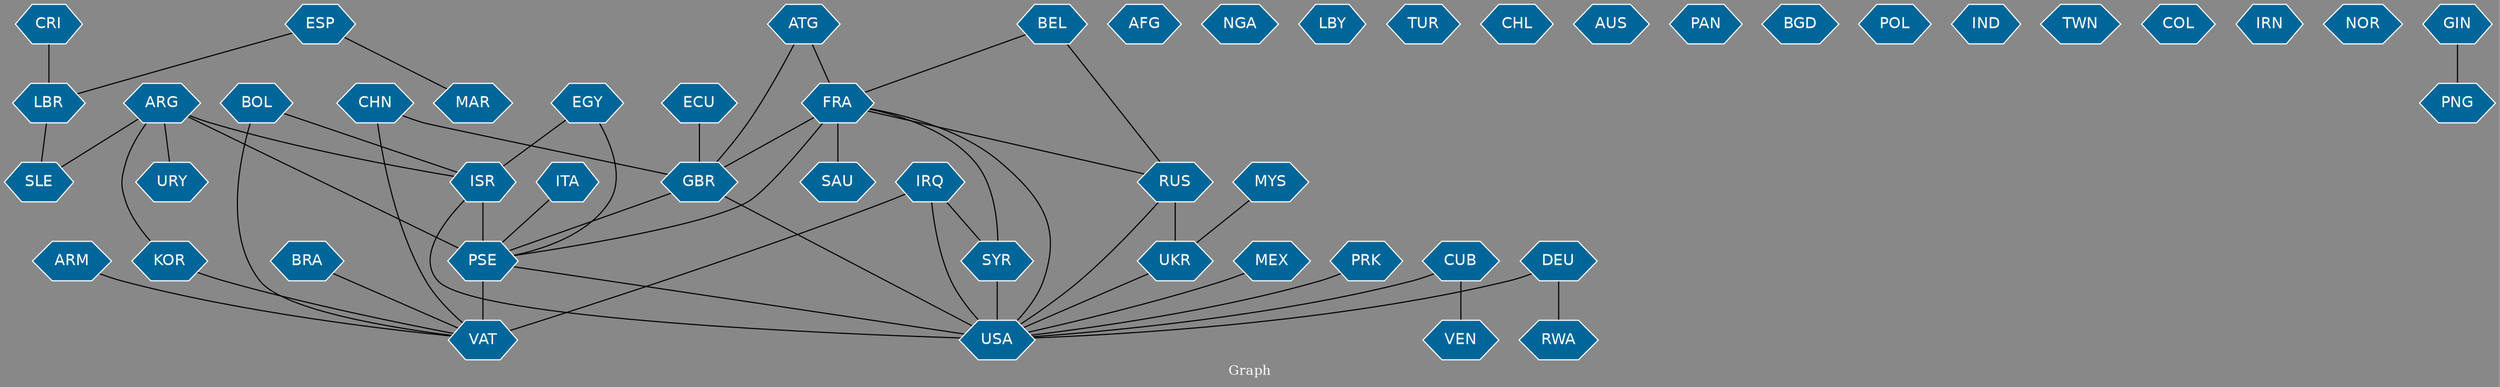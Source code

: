 // Countries together in item graph
graph {
	graph [bgcolor="#888888" fontcolor=white fontsize=12 label="Graph" outputorder=edgesfirst overlap=prism]
	node [color=white fillcolor="#006699" fontcolor=white fontname=Helvetica shape=hexagon style=filled]
	edge [arrowhead=open color=black fontcolor=white fontname=Courier fontsize=12]
		RUS [label=RUS]
		USA [label=USA]
		AFG [label=AFG]
		SYR [label=SYR]
		GBR [label=GBR]
		PSE [label=PSE]
		ISR [label=ISR]
		KOR [label=KOR]
		VAT [label=VAT]
		FRA [label=FRA]
		BRA [label=BRA]
		IRQ [label=IRQ]
		VEN [label=VEN]
		ECU [label=ECU]
		LBR [label=LBR]
		URY [label=URY]
		SLE [label=SLE]
		CUB [label=CUB]
		CHN [label=CHN]
		UKR [label=UKR]
		BOL [label=BOL]
		DEU [label=DEU]
		NGA [label=NGA]
		EGY [label=EGY]
		LBY [label=LBY]
		TUR [label=TUR]
		ITA [label=ITA]
		ARG [label=ARG]
		ESP [label=ESP]
		CRI [label=CRI]
		CHL [label=CHL]
		MEX [label=MEX]
		PRK [label=PRK]
		AUS [label=AUS]
		PAN [label=PAN]
		BGD [label=BGD]
		BEL [label=BEL]
		MYS [label=MYS]
		POL [label=POL]
		IND [label=IND]
		TWN [label=TWN]
		SAU [label=SAU]
		COL [label=COL]
		IRN [label=IRN]
		NOR [label=NOR]
		GIN [label=GIN]
		PNG [label=PNG]
		ARM [label=ARM]
		RWA [label=RWA]
		MAR [label=MAR]
		ATG [label=ATG]
			FRA -- USA [weight=1]
			SYR -- USA [weight=9]
			ISR -- PSE [weight=21]
			FRA -- GBR [weight=2]
			BOL -- VAT [weight=2]
			FRA -- PSE [weight=1]
			BRA -- VAT [weight=1]
			EGY -- PSE [weight=1]
			GIN -- PNG [weight=1]
			IRQ -- USA [weight=13]
			ATG -- GBR [weight=1]
			ESP -- LBR [weight=1]
			EGY -- ISR [weight=1]
			CHN -- VAT [weight=1]
			ECU -- GBR [weight=2]
			BOL -- ISR [weight=1]
			ARG -- PSE [weight=1]
			KOR -- VAT [weight=3]
			FRA -- SYR [weight=1]
			MEX -- USA [weight=1]
			DEU -- RWA [weight=1]
			CHN -- GBR [weight=1]
			ESP -- MAR [weight=1]
			PSE -- VAT [weight=1]
			FRA -- SAU [weight=1]
			RUS -- USA [weight=5]
			ARG -- ISR [weight=1]
			DEU -- USA [weight=1]
			RUS -- UKR [weight=13]
			PSE -- USA [weight=2]
			BEL -- FRA [weight=1]
			IRQ -- SYR [weight=1]
			FRA -- RUS [weight=1]
			CUB -- USA [weight=1]
			ARG -- KOR [weight=1]
			GBR -- PSE [weight=1]
			ISR -- USA [weight=1]
			CRI -- LBR [weight=1]
			ARG -- SLE [weight=2]
			ATG -- FRA [weight=1]
			UKR -- USA [weight=3]
			LBR -- SLE [weight=1]
			ARM -- VAT [weight=1]
			MYS -- UKR [weight=1]
			ARG -- URY [weight=2]
			BEL -- RUS [weight=1]
			PRK -- USA [weight=1]
			IRQ -- VAT [weight=8]
			GBR -- USA [weight=1]
			ITA -- PSE [weight=1]
			CUB -- VEN [weight=1]
}